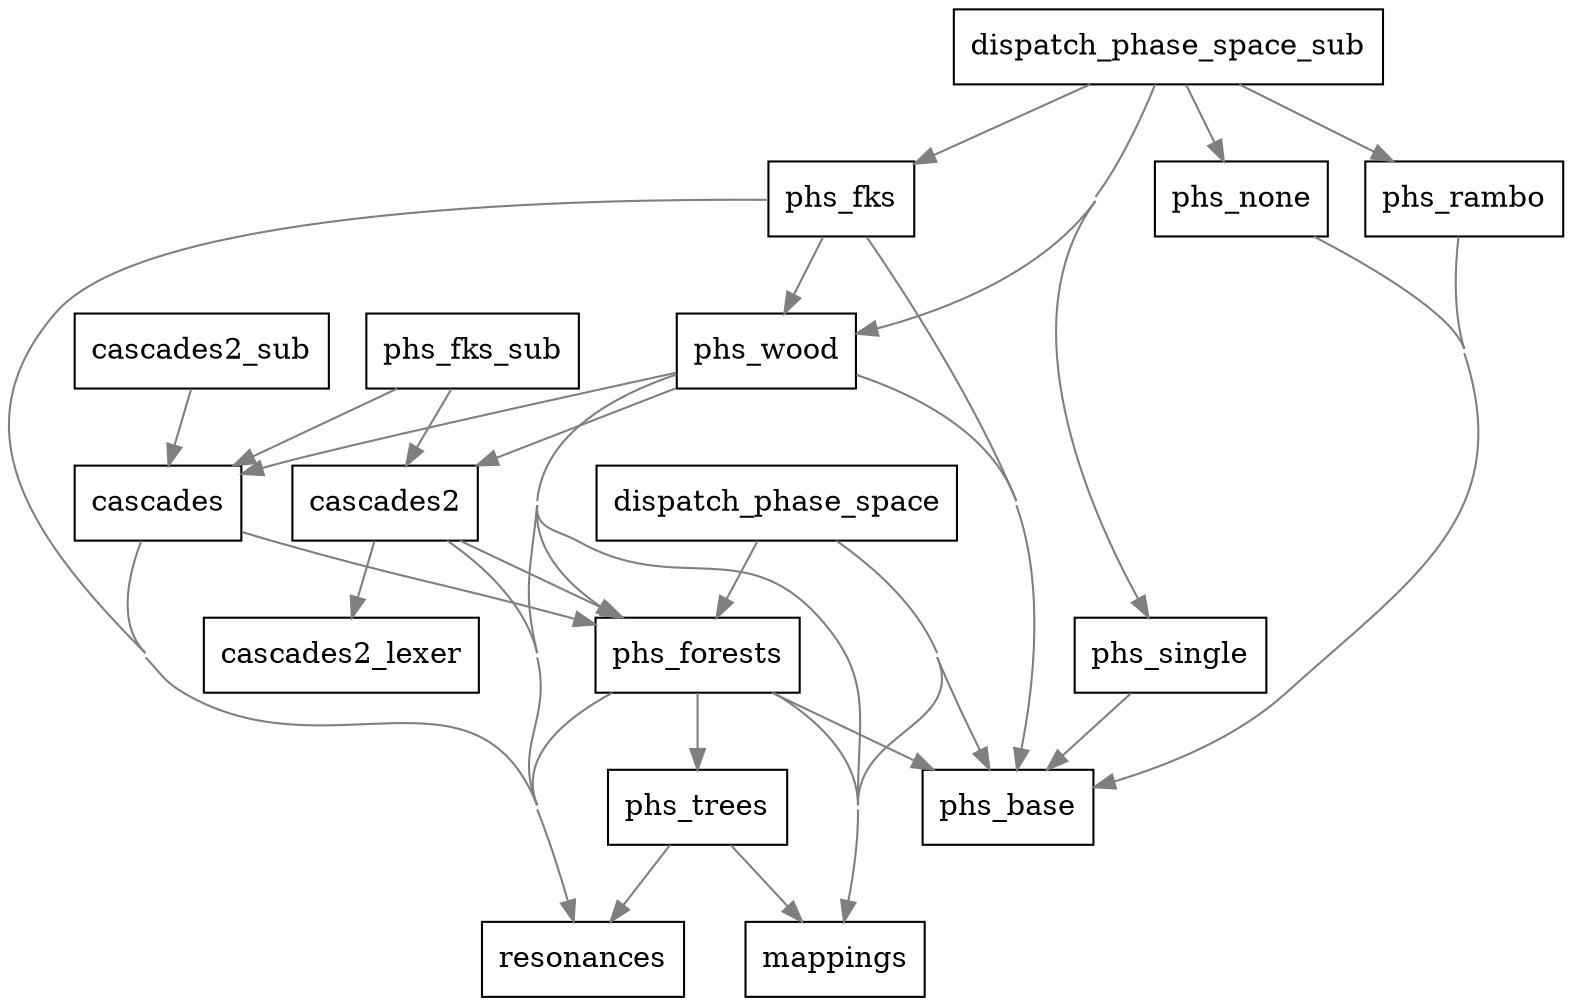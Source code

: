 
digraph G {
concentrate=true
splines=true
node[shape=record,style=filled,fillcolor=white]
edge[color=gray50]
cascades2_sub -> cascades
phs_wood -> phs_base
phs_wood -> cascades
cascades2 -> phs_forests
cascades2 -> resonances
phs_fks -> resonances
dispatch_phase_space_sub -> phs_wood
dispatch_phase_space_sub -> phs_single
phs_forests -> phs_trees
cascades -> phs_forests
phs_forests -> resonances
dispatch_phase_space_sub -> phs_fks
dispatch_phase_space_sub -> phs_none
cascades -> resonances
phs_single -> phs_base
phs_wood -> mappings
phs_wood -> phs_forests
phs_fks_sub -> cascades
cascades2 -> cascades2_lexer
phs_wood -> resonances
phs_forests -> mappings
dispatch_phase_space -> mappings
dispatch_phase_space_sub -> phs_rambo
dispatch_phase_space -> phs_forests
phs_fks_sub -> cascades2
phs_rambo -> phs_base
phs_forests -> phs_base
phs_none -> phs_base
phs_wood -> cascades2
dispatch_phase_space -> phs_base
phs_trees -> resonances
phs_fks -> phs_base
phs_trees -> mappings
phs_fks -> phs_wood
 }

